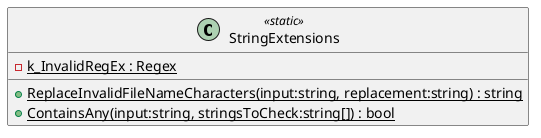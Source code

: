 @startuml
class StringExtensions <<static>> {
    - {static} k_InvalidRegEx : Regex
    + {static} ReplaceInvalidFileNameCharacters(input:string, replacement:string) : string
    + {static} ContainsAny(input:string, stringsToCheck:string[]) : bool
}
@enduml
